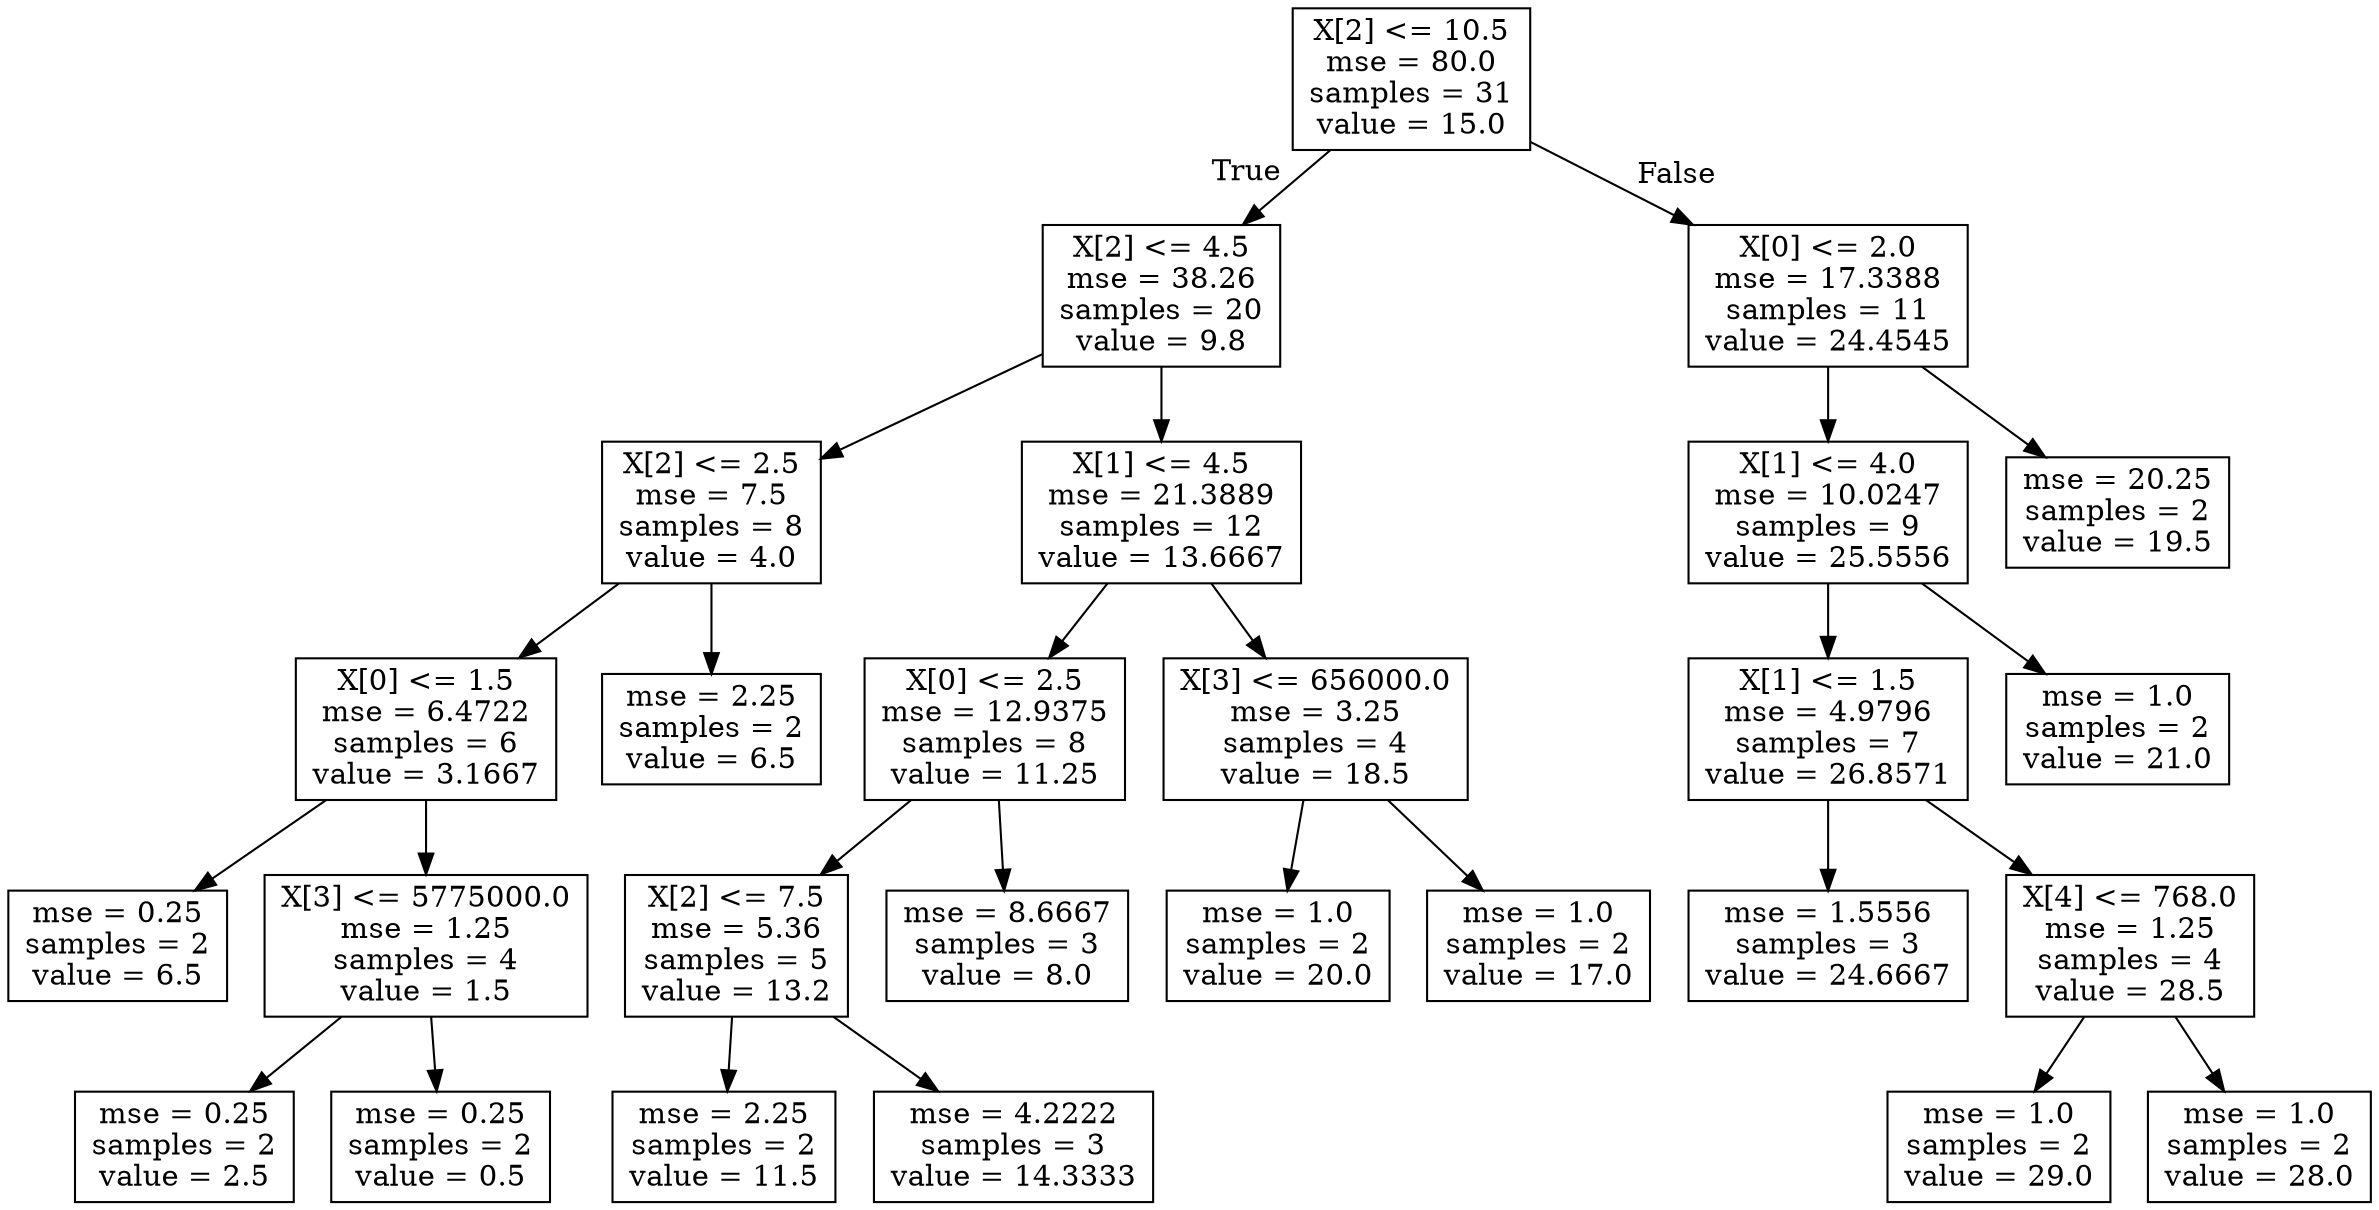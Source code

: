 digraph Tree {
node [shape=box] ;
0 [label="X[2] <= 10.5\nmse = 80.0\nsamples = 31\nvalue = 15.0"] ;
1 [label="X[2] <= 4.5\nmse = 38.26\nsamples = 20\nvalue = 9.8"] ;
0 -> 1 [labeldistance=2.5, labelangle=45, headlabel="True"] ;
2 [label="X[2] <= 2.5\nmse = 7.5\nsamples = 8\nvalue = 4.0"] ;
1 -> 2 ;
3 [label="X[0] <= 1.5\nmse = 6.4722\nsamples = 6\nvalue = 3.1667"] ;
2 -> 3 ;
4 [label="mse = 0.25\nsamples = 2\nvalue = 6.5"] ;
3 -> 4 ;
5 [label="X[3] <= 5775000.0\nmse = 1.25\nsamples = 4\nvalue = 1.5"] ;
3 -> 5 ;
6 [label="mse = 0.25\nsamples = 2\nvalue = 2.5"] ;
5 -> 6 ;
7 [label="mse = 0.25\nsamples = 2\nvalue = 0.5"] ;
5 -> 7 ;
8 [label="mse = 2.25\nsamples = 2\nvalue = 6.5"] ;
2 -> 8 ;
9 [label="X[1] <= 4.5\nmse = 21.3889\nsamples = 12\nvalue = 13.6667"] ;
1 -> 9 ;
10 [label="X[0] <= 2.5\nmse = 12.9375\nsamples = 8\nvalue = 11.25"] ;
9 -> 10 ;
11 [label="X[2] <= 7.5\nmse = 5.36\nsamples = 5\nvalue = 13.2"] ;
10 -> 11 ;
12 [label="mse = 2.25\nsamples = 2\nvalue = 11.5"] ;
11 -> 12 ;
13 [label="mse = 4.2222\nsamples = 3\nvalue = 14.3333"] ;
11 -> 13 ;
14 [label="mse = 8.6667\nsamples = 3\nvalue = 8.0"] ;
10 -> 14 ;
15 [label="X[3] <= 656000.0\nmse = 3.25\nsamples = 4\nvalue = 18.5"] ;
9 -> 15 ;
16 [label="mse = 1.0\nsamples = 2\nvalue = 20.0"] ;
15 -> 16 ;
17 [label="mse = 1.0\nsamples = 2\nvalue = 17.0"] ;
15 -> 17 ;
18 [label="X[0] <= 2.0\nmse = 17.3388\nsamples = 11\nvalue = 24.4545"] ;
0 -> 18 [labeldistance=2.5, labelangle=-45, headlabel="False"] ;
19 [label="X[1] <= 4.0\nmse = 10.0247\nsamples = 9\nvalue = 25.5556"] ;
18 -> 19 ;
20 [label="X[1] <= 1.5\nmse = 4.9796\nsamples = 7\nvalue = 26.8571"] ;
19 -> 20 ;
21 [label="mse = 1.5556\nsamples = 3\nvalue = 24.6667"] ;
20 -> 21 ;
22 [label="X[4] <= 768.0\nmse = 1.25\nsamples = 4\nvalue = 28.5"] ;
20 -> 22 ;
23 [label="mse = 1.0\nsamples = 2\nvalue = 29.0"] ;
22 -> 23 ;
24 [label="mse = 1.0\nsamples = 2\nvalue = 28.0"] ;
22 -> 24 ;
25 [label="mse = 1.0\nsamples = 2\nvalue = 21.0"] ;
19 -> 25 ;
26 [label="mse = 20.25\nsamples = 2\nvalue = 19.5"] ;
18 -> 26 ;
}